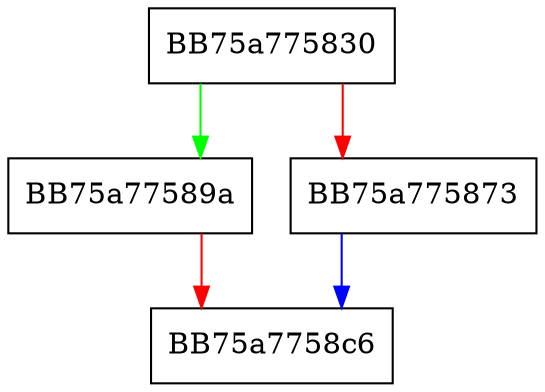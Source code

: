 digraph __acrt_GetTimeFormatEx {
  node [shape="box"];
  graph [splines=ortho];
  BB75a775830 -> BB75a77589a [color="green"];
  BB75a775830 -> BB75a775873 [color="red"];
  BB75a775873 -> BB75a7758c6 [color="blue"];
  BB75a77589a -> BB75a7758c6 [color="red"];
}